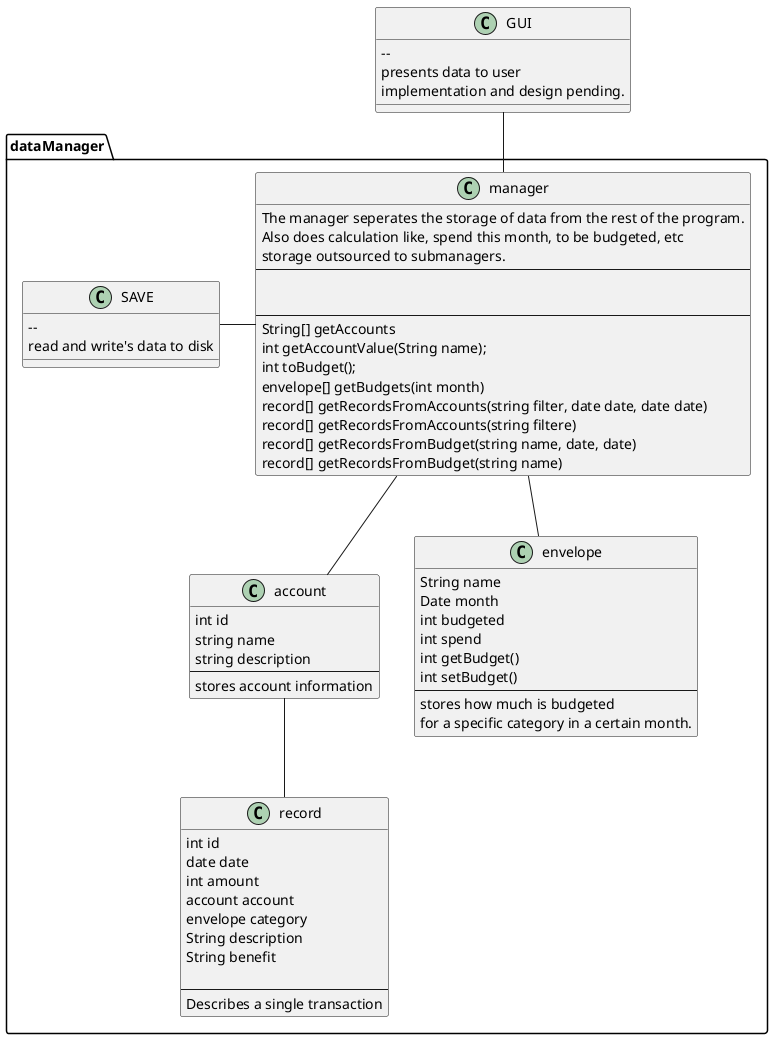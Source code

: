 @startuml
package dataManager{


    class manager{
    The manager seperates the storage of data from the rest of the program.
    Also does calculation like, spend this month, to be budgeted, etc
    storage outsourced to submanagers.
    ----


    ----
    String[] getAccounts
    int getAccountValue(String name);
    int toBudget();
    envelope[] getBudgets(int month)
    record[] getRecordsFromAccounts(string filter, date date, date date)
    record[] getRecordsFromAccounts(string filtere)
    record[] getRecordsFromBudget(string name, date, date)
    record[] getRecordsFromBudget(string name)
    }

    class record{
      int id
      date date
      int amount
      account account
      envelope category
      String description
      String benefit

      --
      Describes a single transaction
    }



    class account {
      int id
      string name
      string description
      --
      stores account information
    }


    class envelope{
      String name
      Date month
      int budgeted
      int spend
      int getBudget()
      int setBudget()
      --
      stores how much is budgeted
      for a specific category in a certain month.
    }
    class SAVE{

    --
    read and write's data to disk
    }
}


class GUI{

    --
    presents data to user
    implementation and design pending.
    }



GUI -- manager
SAVE - manager
manager -- account
manager -- envelope
account -- record
@enduml

